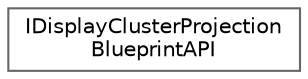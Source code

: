 digraph "Graphical Class Hierarchy"
{
 // INTERACTIVE_SVG=YES
 // LATEX_PDF_SIZE
  bgcolor="transparent";
  edge [fontname=Helvetica,fontsize=10,labelfontname=Helvetica,labelfontsize=10];
  node [fontname=Helvetica,fontsize=10,shape=box,height=0.2,width=0.4];
  rankdir="LR";
  Node0 [id="Node000000",label="IDisplayClusterProjection\lBlueprintAPI",height=0.2,width=0.4,color="grey40", fillcolor="white", style="filled",URL="$da/d47/classIDisplayClusterProjectionBlueprintAPI.html",tooltip="Blueprint API interface."];
}
